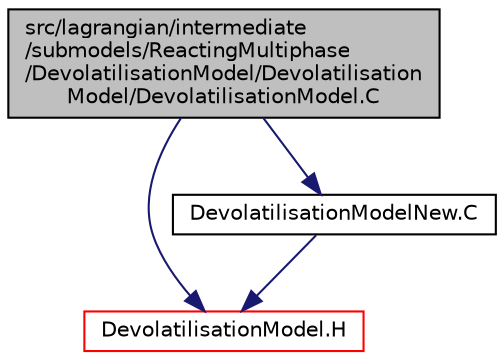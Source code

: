 digraph "src/lagrangian/intermediate/submodels/ReactingMultiphase/DevolatilisationModel/DevolatilisationModel/DevolatilisationModel.C"
{
  bgcolor="transparent";
  edge [fontname="Helvetica",fontsize="10",labelfontname="Helvetica",labelfontsize="10"];
  node [fontname="Helvetica",fontsize="10",shape=record];
  Node1 [label="src/lagrangian/intermediate\l/submodels/ReactingMultiphase\l/DevolatilisationModel/Devolatilisation\lModel/DevolatilisationModel.C",height=0.2,width=0.4,color="black", fillcolor="grey75", style="filled", fontcolor="black"];
  Node1 -> Node2 [color="midnightblue",fontsize="10",style="solid",fontname="Helvetica"];
  Node2 [label="DevolatilisationModel.H",height=0.2,width=0.4,color="red",URL="$a07145.html"];
  Node1 -> Node3 [color="midnightblue",fontsize="10",style="solid",fontname="Helvetica"];
  Node3 [label="DevolatilisationModelNew.C",height=0.2,width=0.4,color="black",URL="$a07146.html"];
  Node3 -> Node2 [color="midnightblue",fontsize="10",style="solid",fontname="Helvetica"];
}
